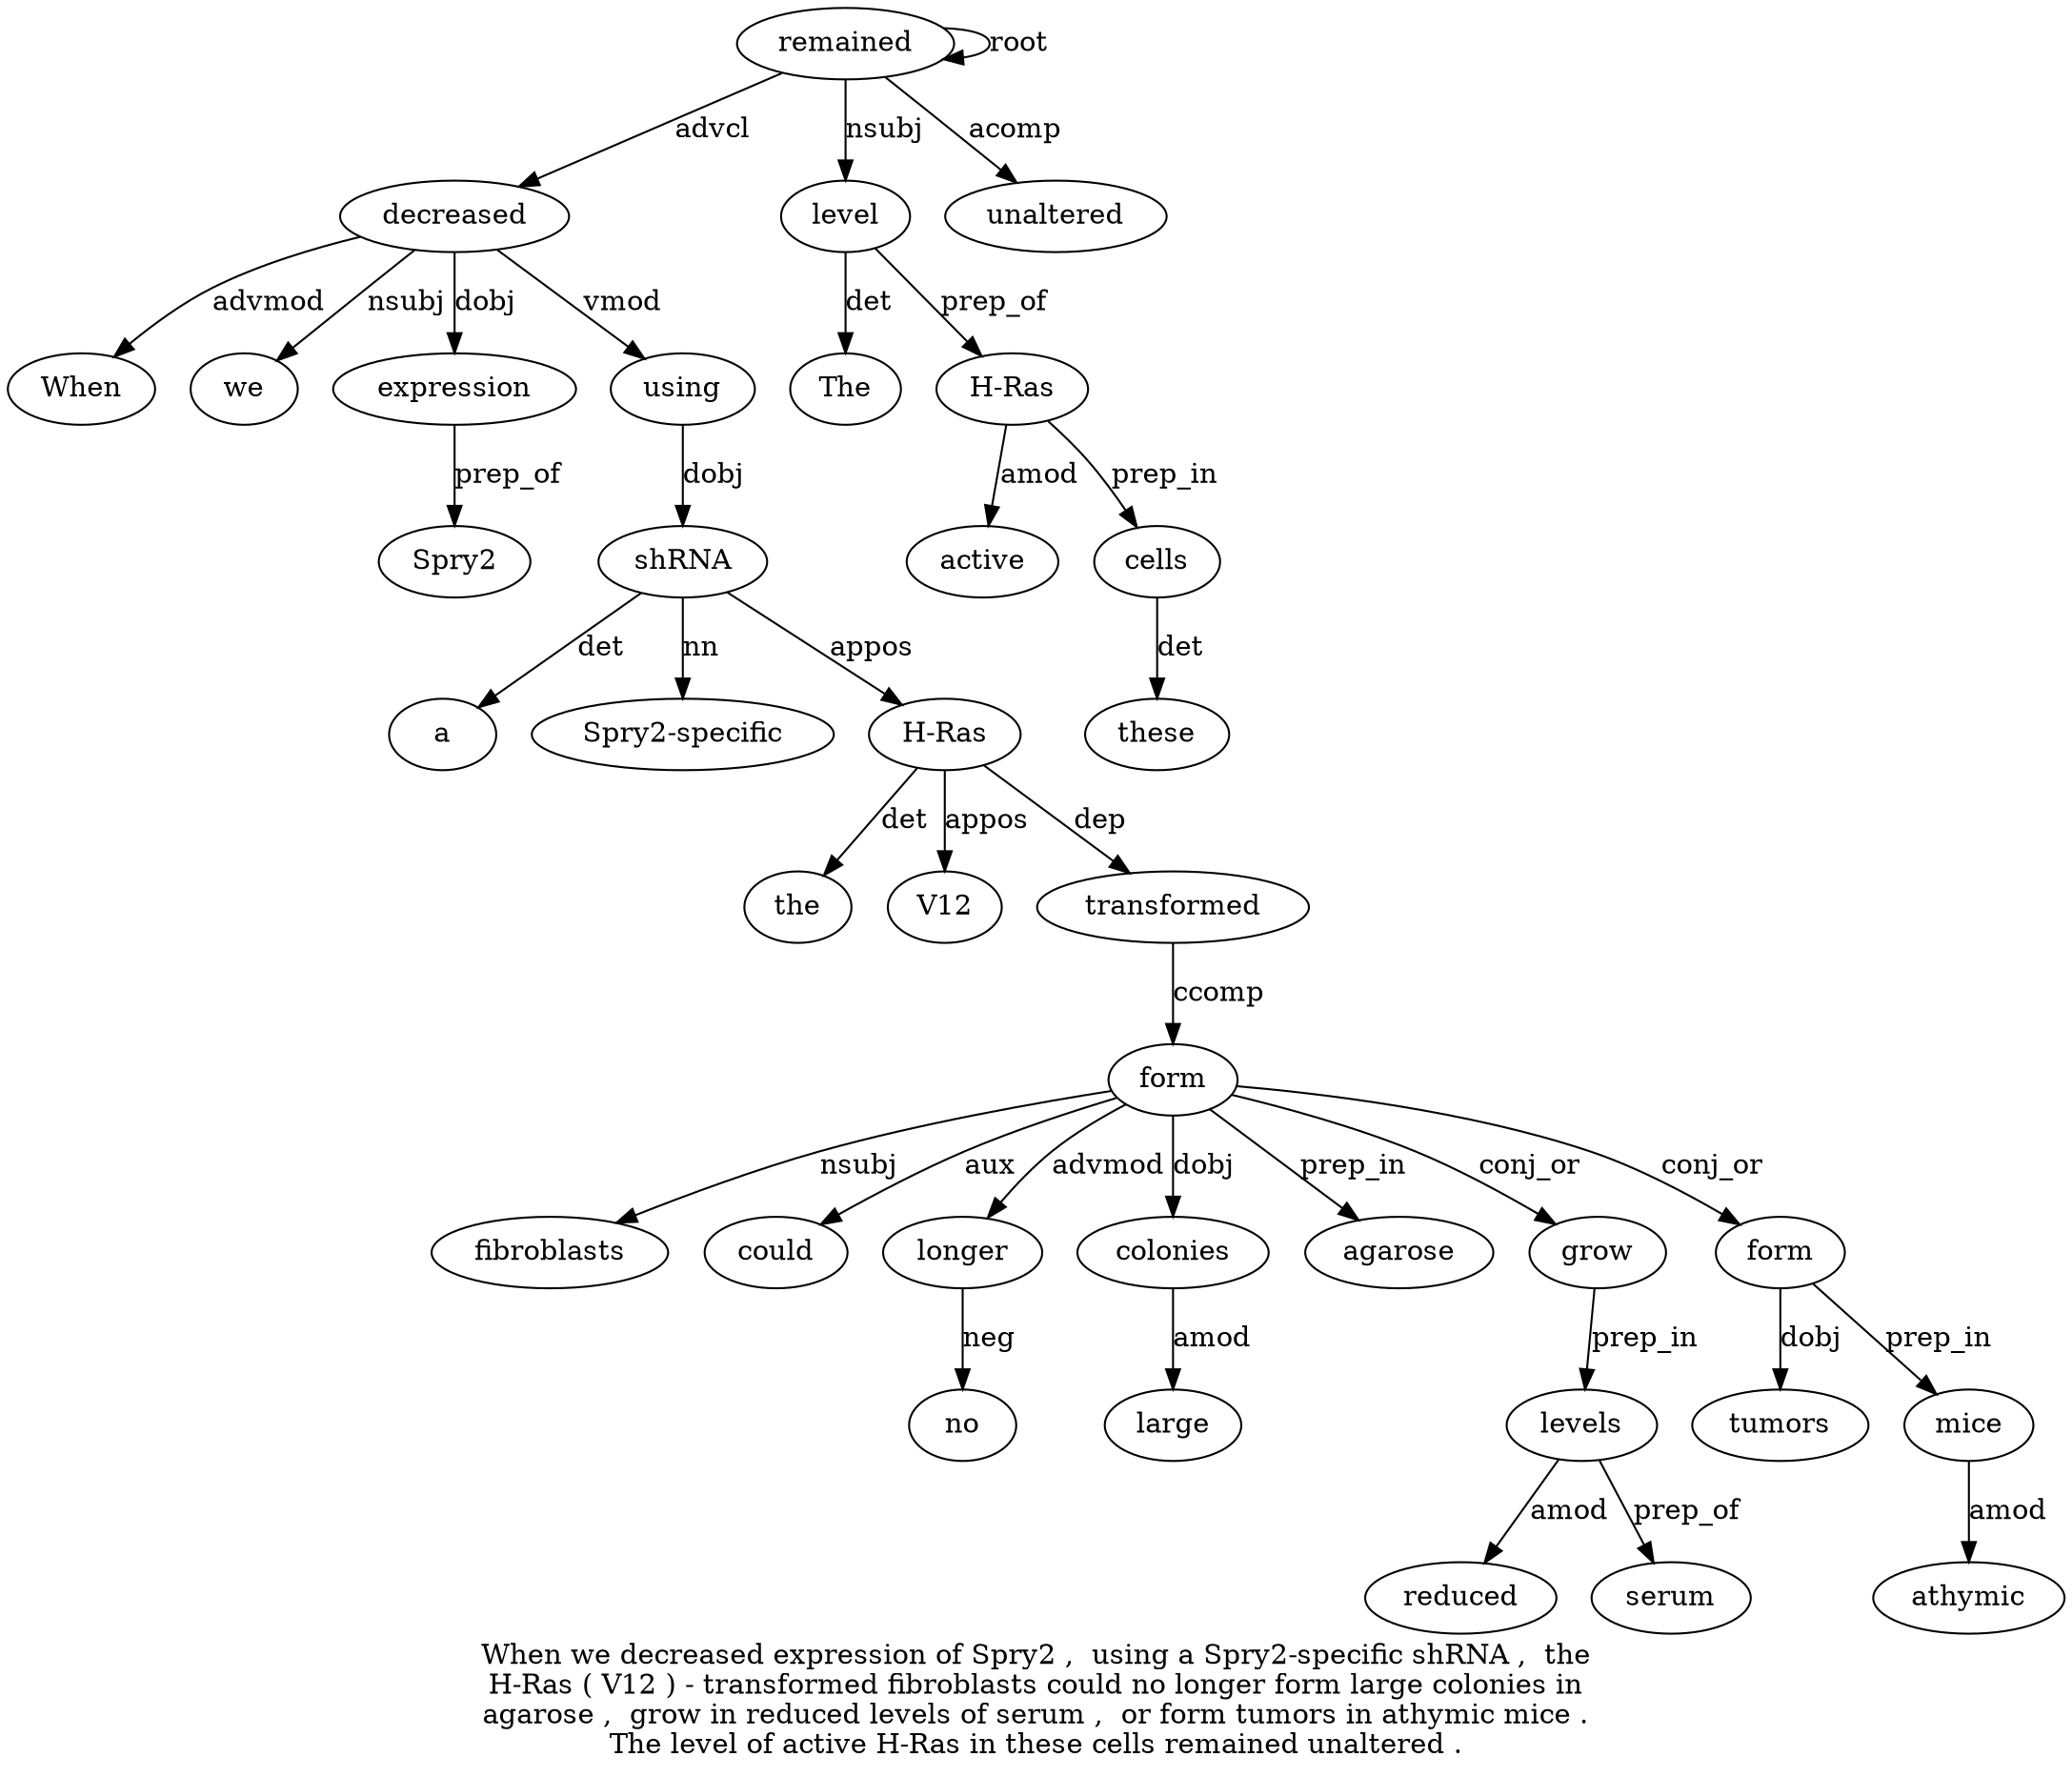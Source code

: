 digraph "When we decreased expression of Spry2 ,  using a Spry2-specific shRNA ,  the H-Ras ( V12 ) - transformed fibroblasts could no longer form large colonies in agarose ,  grow in reduced levels of serum ,  or form tumors in athymic mice . The level of active H-Ras in these cells remained unaltered ." {
label="When we decreased expression of Spry2 ,  using a Spry2-specific shRNA ,  the
H-Ras ( V12 ) - transformed fibroblasts could no longer form large colonies in
agarose ,  grow in reduced levels of serum ,  or form tumors in athymic mice .
The level of active H-Ras in these cells remained unaltered .";
decreased3 [style=filled, fillcolor=white, label=decreased];
When1 [style=filled, fillcolor=white, label=When];
decreased3 -> When1  [label=advmod];
we2 [style=filled, fillcolor=white, label=we];
decreased3 -> we2  [label=nsubj];
remained52 [style=filled, fillcolor=white, label=remained];
remained52 -> decreased3  [label=advcl];
expression4 [style=filled, fillcolor=white, label=expression];
decreased3 -> expression4  [label=dobj];
Spry26 [style=filled, fillcolor=white, label=Spry2];
expression4 -> Spry26  [label=prep_of];
using8 [style=filled, fillcolor=white, label=using];
decreased3 -> using8  [label=vmod];
shRNA11 [style=filled, fillcolor=white, label=shRNA];
a9 [style=filled, fillcolor=white, label=a];
shRNA11 -> a9  [label=det];
"Spry2-specific10" [style=filled, fillcolor=white, label="Spry2-specific"];
shRNA11 -> "Spry2-specific10"  [label=nn];
using8 -> shRNA11  [label=dobj];
"H-Ras14" [style=filled, fillcolor=white, label="H-Ras"];
the13 [style=filled, fillcolor=white, label=the];
"H-Ras14" -> the13  [label=det];
shRNA11 -> "H-Ras14"  [label=appos];
V1216 [style=filled, fillcolor=white, label=V12];
"H-Ras14" -> V1216  [label=appos];
transformed19 [style=filled, fillcolor=white, label=transformed];
"H-Ras14" -> transformed19  [label=dep];
form24 [style=filled, fillcolor=white, label=form];
fibroblasts20 [style=filled, fillcolor=white, label=fibroblasts];
form24 -> fibroblasts20  [label=nsubj];
could21 [style=filled, fillcolor=white, label=could];
form24 -> could21  [label=aux];
longer23 [style=filled, fillcolor=white, label=longer];
no22 [style=filled, fillcolor=white, label=no];
longer23 -> no22  [label=neg];
form24 -> longer23  [label=advmod];
transformed19 -> form24  [label=ccomp];
colonies26 [style=filled, fillcolor=white, label=colonies];
large25 [style=filled, fillcolor=white, label=large];
colonies26 -> large25  [label=amod];
form24 -> colonies26  [label=dobj];
agarose28 [style=filled, fillcolor=white, label=agarose];
form24 -> agarose28  [label=prep_in];
grow30 [style=filled, fillcolor=white, label=grow];
form24 -> grow30  [label=conj_or];
levels33 [style=filled, fillcolor=white, label=levels];
reduced32 [style=filled, fillcolor=white, label=reduced];
levels33 -> reduced32  [label=amod];
grow30 -> levels33  [label=prep_in];
serum35 [style=filled, fillcolor=white, label=serum];
levels33 -> serum35  [label=prep_of];
form38 [style=filled, fillcolor=white, label=form];
form24 -> form38  [label=conj_or];
tumors39 [style=filled, fillcolor=white, label=tumors];
form38 -> tumors39  [label=dobj];
mice42 [style=filled, fillcolor=white, label=mice];
athymic41 [style=filled, fillcolor=white, label=athymic];
mice42 -> athymic41  [label=amod];
form38 -> mice42  [label=prep_in];
level45 [style=filled, fillcolor=white, label=level];
The44 [style=filled, fillcolor=white, label=The];
level45 -> The44  [label=det];
remained52 -> level45  [label=nsubj];
"H-Ras48" [style=filled, fillcolor=white, label="H-Ras"];
active47 [style=filled, fillcolor=white, label=active];
"H-Ras48" -> active47  [label=amod];
level45 -> "H-Ras48"  [label=prep_of];
cells51 [style=filled, fillcolor=white, label=cells];
these50 [style=filled, fillcolor=white, label=these];
cells51 -> these50  [label=det];
"H-Ras48" -> cells51  [label=prep_in];
remained52 -> remained52  [label=root];
unaltered53 [style=filled, fillcolor=white, label=unaltered];
remained52 -> unaltered53  [label=acomp];
}
